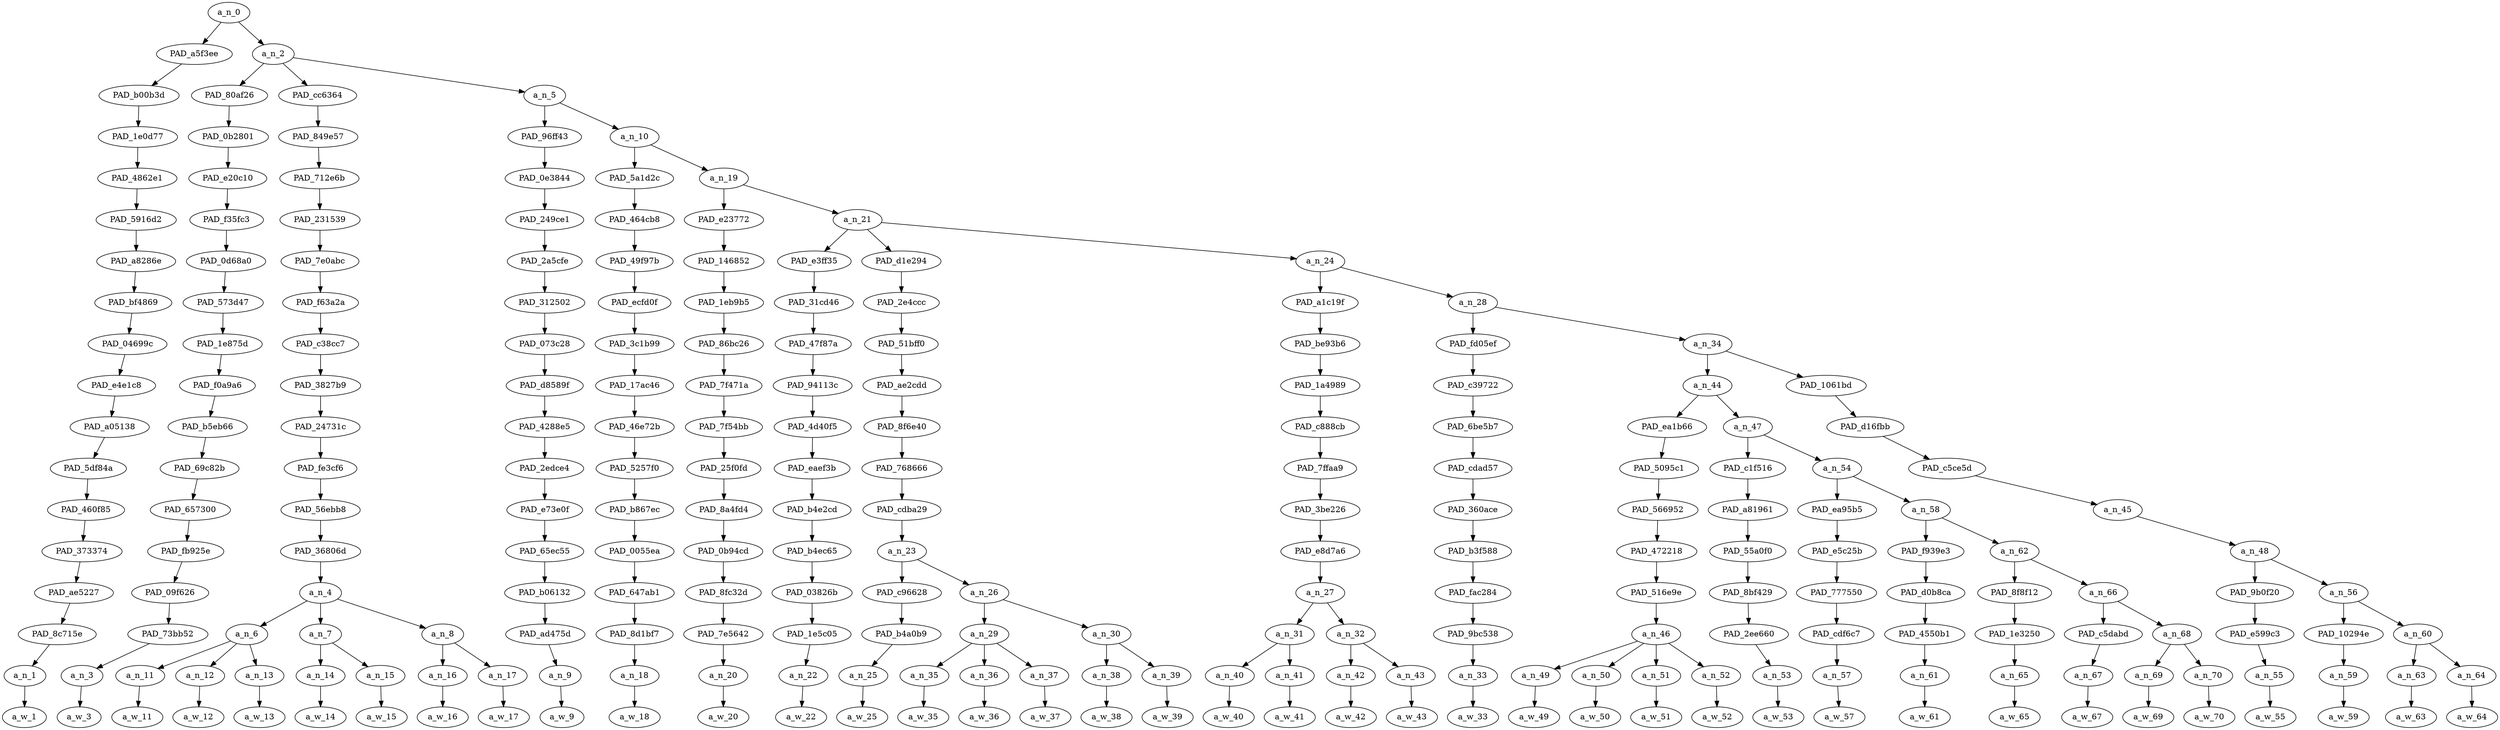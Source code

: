 strict digraph "" {
	a_n_0	[div_dir=1,
		index=0,
		level=17,
		pos="2.80218505859375,17!",
		text_span="[0, 1, 2, 3, 4, 5, 6, 7, 8, 9, 10, 11, 12, 13, 14, 15, 16, 17, 18, 19, 20, 21, 22, 23, 24, 25, 26, 27, 28, 29, 30, 31, 32, 33, 34, \
35, 36, 37, 38]",
		value=1.00000001];
	PAD_a5f3ee	[div_dir=1,
		index=0,
		level=16,
		pos="0.0,16!",
		text_span="[0]",
		value=0.03112368];
	a_n_0 -> PAD_a5f3ee;
	a_n_2	[div_dir=1,
		index=1,
		level=16,
		pos="5.6043701171875,16!",
		text_span="[1, 2, 3, 4, 5, 6, 7, 8, 9, 10, 11, 12, 13, 14, 15, 16, 17, 18, 19, 20, 21, 22, 23, 24, 25, 26, 27, 28, 29, 30, 31, 32, 33, 34, \
35, 36, 37, 38]",
		value=0.96830072];
	a_n_0 -> a_n_2;
	PAD_b00b3d	[div_dir=1,
		index=0,
		level=15,
		pos="0.0,15!",
		text_span="[0]",
		value=0.03112368];
	PAD_a5f3ee -> PAD_b00b3d;
	PAD_1e0d77	[div_dir=1,
		index=0,
		level=14,
		pos="0.0,14!",
		text_span="[0]",
		value=0.03112368];
	PAD_b00b3d -> PAD_1e0d77;
	PAD_4862e1	[div_dir=1,
		index=0,
		level=13,
		pos="0.0,13!",
		text_span="[0]",
		value=0.03112368];
	PAD_1e0d77 -> PAD_4862e1;
	PAD_5916d2	[div_dir=1,
		index=0,
		level=12,
		pos="0.0,12!",
		text_span="[0]",
		value=0.03112368];
	PAD_4862e1 -> PAD_5916d2;
	PAD_a8286e	[div_dir=1,
		index=0,
		level=11,
		pos="0.0,11!",
		text_span="[0]",
		value=0.03112368];
	PAD_5916d2 -> PAD_a8286e;
	PAD_bf4869	[div_dir=1,
		index=0,
		level=10,
		pos="0.0,10!",
		text_span="[0]",
		value=0.03112368];
	PAD_a8286e -> PAD_bf4869;
	PAD_04699c	[div_dir=1,
		index=0,
		level=9,
		pos="0.0,9!",
		text_span="[0]",
		value=0.03112368];
	PAD_bf4869 -> PAD_04699c;
	PAD_e4e1c8	[div_dir=1,
		index=0,
		level=8,
		pos="0.0,8!",
		text_span="[0]",
		value=0.03112368];
	PAD_04699c -> PAD_e4e1c8;
	PAD_a05138	[div_dir=1,
		index=0,
		level=7,
		pos="0.0,7!",
		text_span="[0]",
		value=0.03112368];
	PAD_e4e1c8 -> PAD_a05138;
	PAD_5df84a	[div_dir=1,
		index=0,
		level=6,
		pos="0.0,6!",
		text_span="[0]",
		value=0.03112368];
	PAD_a05138 -> PAD_5df84a;
	PAD_460f85	[div_dir=1,
		index=0,
		level=5,
		pos="0.0,5!",
		text_span="[0]",
		value=0.03112368];
	PAD_5df84a -> PAD_460f85;
	PAD_373374	[div_dir=1,
		index=0,
		level=4,
		pos="0.0,4!",
		text_span="[0]",
		value=0.03112368];
	PAD_460f85 -> PAD_373374;
	PAD_ae5227	[div_dir=1,
		index=0,
		level=3,
		pos="0.0,3!",
		text_span="[0]",
		value=0.03112368];
	PAD_373374 -> PAD_ae5227;
	PAD_8c715e	[div_dir=1,
		index=0,
		level=2,
		pos="0.0,2!",
		text_span="[0]",
		value=0.03112368];
	PAD_ae5227 -> PAD_8c715e;
	a_n_1	[div_dir=1,
		index=0,
		level=1,
		pos="0.0,1!",
		text_span="[0]",
		value=0.03112368];
	PAD_8c715e -> a_n_1;
	a_w_1	[div_dir=0,
		index=0,
		level=0,
		pos="0,0!",
		text_span="[0]",
		value=labour];
	a_n_1 -> a_w_1;
	PAD_80af26	[div_dir=1,
		index=1,
		level=15,
		pos="1.0,15!",
		text_span="[1]",
		value=0.04054852];
	a_n_2 -> PAD_80af26;
	PAD_cc6364	[div_dir=1,
		index=2,
		level=15,
		pos="5.333333333333333,15!",
		text_span="[2, 3, 4, 5, 6, 7, 8]",
		value=0.14086232];
	a_n_2 -> PAD_cc6364;
	a_n_5	[div_dir=1,
		index=3,
		level=15,
		pos="10.479777018229166,15!",
		text_span="[9, 10, 11, 12, 13, 14, 15, 16, 17, 18, 19, 20, 21, 22, 23, 24, 25, 26, 27, 28, 29, 30, 31, 32, 33, 34, 35, 36, 37, 38]",
		value=0.78632950];
	a_n_2 -> a_n_5;
	PAD_0b2801	[div_dir=1,
		index=1,
		level=14,
		pos="1.0,14!",
		text_span="[1]",
		value=0.04054852];
	PAD_80af26 -> PAD_0b2801;
	PAD_e20c10	[div_dir=1,
		index=1,
		level=13,
		pos="1.0,13!",
		text_span="[1]",
		value=0.04054852];
	PAD_0b2801 -> PAD_e20c10;
	PAD_f35fc3	[div_dir=1,
		index=1,
		level=12,
		pos="1.0,12!",
		text_span="[1]",
		value=0.04054852];
	PAD_e20c10 -> PAD_f35fc3;
	PAD_0d68a0	[div_dir=1,
		index=1,
		level=11,
		pos="1.0,11!",
		text_span="[1]",
		value=0.04054852];
	PAD_f35fc3 -> PAD_0d68a0;
	PAD_573d47	[div_dir=1,
		index=1,
		level=10,
		pos="1.0,10!",
		text_span="[1]",
		value=0.04054852];
	PAD_0d68a0 -> PAD_573d47;
	PAD_1e875d	[div_dir=1,
		index=1,
		level=9,
		pos="1.0,9!",
		text_span="[1]",
		value=0.04054852];
	PAD_573d47 -> PAD_1e875d;
	PAD_f0a9a6	[div_dir=1,
		index=1,
		level=8,
		pos="1.0,8!",
		text_span="[1]",
		value=0.04054852];
	PAD_1e875d -> PAD_f0a9a6;
	PAD_b5eb66	[div_dir=1,
		index=1,
		level=7,
		pos="1.0,7!",
		text_span="[1]",
		value=0.04054852];
	PAD_f0a9a6 -> PAD_b5eb66;
	PAD_69c82b	[div_dir=1,
		index=1,
		level=6,
		pos="1.0,6!",
		text_span="[1]",
		value=0.04054852];
	PAD_b5eb66 -> PAD_69c82b;
	PAD_657300	[div_dir=1,
		index=1,
		level=5,
		pos="1.0,5!",
		text_span="[1]",
		value=0.04054852];
	PAD_69c82b -> PAD_657300;
	PAD_fb925e	[div_dir=1,
		index=1,
		level=4,
		pos="1.0,4!",
		text_span="[1]",
		value=0.04054852];
	PAD_657300 -> PAD_fb925e;
	PAD_09f626	[div_dir=1,
		index=1,
		level=3,
		pos="1.0,3!",
		text_span="[1]",
		value=0.04054852];
	PAD_fb925e -> PAD_09f626;
	PAD_73bb52	[div_dir=1,
		index=1,
		level=2,
		pos="1.0,2!",
		text_span="[1]",
		value=0.04054852];
	PAD_09f626 -> PAD_73bb52;
	a_n_3	[div_dir=1,
		index=1,
		level=1,
		pos="1.0,1!",
		text_span="[1]",
		value=0.04054852];
	PAD_73bb52 -> a_n_3;
	a_w_3	[div_dir=0,
		index=1,
		level=0,
		pos="1,0!",
		text_span="[1]",
		value=loves];
	a_n_3 -> a_w_3;
	PAD_849e57	[div_dir=1,
		index=2,
		level=14,
		pos="5.333333333333333,14!",
		text_span="[2, 3, 4, 5, 6, 7, 8]",
		value=0.14086232];
	PAD_cc6364 -> PAD_849e57;
	PAD_712e6b	[div_dir=1,
		index=2,
		level=13,
		pos="5.333333333333333,13!",
		text_span="[2, 3, 4, 5, 6, 7, 8]",
		value=0.14086232];
	PAD_849e57 -> PAD_712e6b;
	PAD_231539	[div_dir=1,
		index=2,
		level=12,
		pos="5.333333333333333,12!",
		text_span="[2, 3, 4, 5, 6, 7, 8]",
		value=0.14086232];
	PAD_712e6b -> PAD_231539;
	PAD_7e0abc	[div_dir=1,
		index=2,
		level=11,
		pos="5.333333333333333,11!",
		text_span="[2, 3, 4, 5, 6, 7, 8]",
		value=0.14086232];
	PAD_231539 -> PAD_7e0abc;
	PAD_f63a2a	[div_dir=1,
		index=2,
		level=10,
		pos="5.333333333333333,10!",
		text_span="[2, 3, 4, 5, 6, 7, 8]",
		value=0.14086232];
	PAD_7e0abc -> PAD_f63a2a;
	PAD_c38cc7	[div_dir=1,
		index=2,
		level=9,
		pos="5.333333333333333,9!",
		text_span="[2, 3, 4, 5, 6, 7, 8]",
		value=0.14086232];
	PAD_f63a2a -> PAD_c38cc7;
	PAD_3827b9	[div_dir=1,
		index=2,
		level=8,
		pos="5.333333333333333,8!",
		text_span="[2, 3, 4, 5, 6, 7, 8]",
		value=0.14086232];
	PAD_c38cc7 -> PAD_3827b9;
	PAD_24731c	[div_dir=1,
		index=2,
		level=7,
		pos="5.333333333333333,7!",
		text_span="[2, 3, 4, 5, 6, 7, 8]",
		value=0.14086232];
	PAD_3827b9 -> PAD_24731c;
	PAD_fe3cf6	[div_dir=1,
		index=2,
		level=6,
		pos="5.333333333333333,6!",
		text_span="[2, 3, 4, 5, 6, 7, 8]",
		value=0.14086232];
	PAD_24731c -> PAD_fe3cf6;
	PAD_56ebb8	[div_dir=1,
		index=2,
		level=5,
		pos="5.333333333333333,5!",
		text_span="[2, 3, 4, 5, 6, 7, 8]",
		value=0.14086232];
	PAD_fe3cf6 -> PAD_56ebb8;
	PAD_36806d	[div_dir=1,
		index=2,
		level=4,
		pos="5.333333333333333,4!",
		text_span="[2, 3, 4, 5, 6, 7, 8]",
		value=0.14086232];
	PAD_56ebb8 -> PAD_36806d;
	a_n_4	[div_dir=1,
		index=2,
		level=3,
		pos="5.333333333333333,3!",
		text_span="[2, 3, 4, 5, 6, 7, 8]",
		value=0.14086232];
	PAD_36806d -> a_n_4;
	a_n_6	[div_dir=1,
		index=2,
		level=2,
		pos="3.0,2!",
		text_span="[2, 3, 4]",
		value=0.06068660];
	a_n_4 -> a_n_6;
	a_n_7	[div_dir=1,
		index=3,
		level=2,
		pos="5.5,2!",
		text_span="[5, 6]",
		value=0.04490075];
	a_n_4 -> a_n_7;
	a_n_8	[div_dir=1,
		index=4,
		level=2,
		pos="7.5,2!",
		text_span="[7, 8]",
		value=0.03514920];
	a_n_4 -> a_n_8;
	a_n_11	[div_dir=1,
		index=2,
		level=1,
		pos="2.0,1!",
		text_span="[2]",
		value=0.01948022];
	a_n_6 -> a_n_11;
	a_n_12	[div_dir=1,
		index=3,
		level=1,
		pos="3.0,1!",
		text_span="[3]",
		value=0.02001505];
	a_n_6 -> a_n_12;
	a_n_13	[div_dir=-1,
		index=4,
		level=1,
		pos="4.0,1!",
		text_span="[4]",
		value=0.02117455];
	a_n_6 -> a_n_13;
	a_w_11	[div_dir=0,
		index=2,
		level=0,
		pos="2,0!",
		text_span="[2]",
		value=the];
	a_n_11 -> a_w_11;
	a_w_12	[div_dir=0,
		index=3,
		level=0,
		pos="3,0!",
		text_span="[3]",
		value=free];
	a_n_12 -> a_w_12;
	a_w_13	[div_dir=0,
		index=4,
		level=0,
		pos="4,0!",
		text_span="[4]",
		value=movement];
	a_n_13 -> a_w_13;
	a_n_14	[div_dir=1,
		index=5,
		level=1,
		pos="5.0,1!",
		text_span="[5]",
		value=0.01577149];
	a_n_7 -> a_n_14;
	a_n_15	[div_dir=1,
		index=6,
		level=1,
		pos="6.0,1!",
		text_span="[6]",
		value=0.02901212];
	a_n_7 -> a_n_15;
	a_w_14	[div_dir=0,
		index=5,
		level=0,
		pos="5,0!",
		text_span="[5]",
		value=of];
	a_n_14 -> a_w_14;
	a_w_15	[div_dir=0,
		index=6,
		level=0,
		pos="6,0!",
		text_span="[6]",
		value=peoples];
	a_n_15 -> a_w_15;
	a_n_16	[div_dir=1,
		index=7,
		level=1,
		pos="7.0,1!",
		text_span="[7]",
		value=0.01469884];
	a_n_8 -> a_n_16;
	a_n_17	[div_dir=1,
		index=8,
		level=1,
		pos="8.0,1!",
		text_span="[8]",
		value=0.02034861];
	a_n_8 -> a_n_17;
	a_w_16	[div_dir=0,
		index=7,
		level=0,
		pos="7,0!",
		text_span="[7]",
		value=in];
	a_n_16 -> a_w_16;
	a_w_17	[div_dir=0,
		index=8,
		level=0,
		pos="8,0!",
		text_span="[8]",
		value=europe];
	a_n_17 -> a_w_17;
	PAD_96ff43	[div_dir=1,
		index=3,
		level=14,
		pos="9.0,14!",
		text_span="[9]",
		value=0.01652224];
	a_n_5 -> PAD_96ff43;
	a_n_10	[div_dir=1,
		index=4,
		level=14,
		pos="11.959554036458332,14!",
		text_span="[10, 11, 12, 13, 14, 15, 16, 17, 18, 19, 20, 21, 22, 23, 24, 25, 26, 27, 28, 29, 30, 31, 32, 33, 34, 35, 36, 37, 38]",
		value=0.76930097];
	a_n_5 -> a_n_10;
	PAD_0e3844	[div_dir=1,
		index=3,
		level=13,
		pos="9.0,13!",
		text_span="[9]",
		value=0.01652224];
	PAD_96ff43 -> PAD_0e3844;
	PAD_249ce1	[div_dir=1,
		index=3,
		level=12,
		pos="9.0,12!",
		text_span="[9]",
		value=0.01652224];
	PAD_0e3844 -> PAD_249ce1;
	PAD_2a5cfe	[div_dir=1,
		index=3,
		level=11,
		pos="9.0,11!",
		text_span="[9]",
		value=0.01652224];
	PAD_249ce1 -> PAD_2a5cfe;
	PAD_312502	[div_dir=1,
		index=3,
		level=10,
		pos="9.0,10!",
		text_span="[9]",
		value=0.01652224];
	PAD_2a5cfe -> PAD_312502;
	PAD_073c28	[div_dir=1,
		index=3,
		level=9,
		pos="9.0,9!",
		text_span="[9]",
		value=0.01652224];
	PAD_312502 -> PAD_073c28;
	PAD_d8589f	[div_dir=1,
		index=3,
		level=8,
		pos="9.0,8!",
		text_span="[9]",
		value=0.01652224];
	PAD_073c28 -> PAD_d8589f;
	PAD_4288e5	[div_dir=1,
		index=3,
		level=7,
		pos="9.0,7!",
		text_span="[9]",
		value=0.01652224];
	PAD_d8589f -> PAD_4288e5;
	PAD_2edce4	[div_dir=1,
		index=3,
		level=6,
		pos="9.0,6!",
		text_span="[9]",
		value=0.01652224];
	PAD_4288e5 -> PAD_2edce4;
	PAD_e73e0f	[div_dir=1,
		index=3,
		level=5,
		pos="9.0,5!",
		text_span="[9]",
		value=0.01652224];
	PAD_2edce4 -> PAD_e73e0f;
	PAD_65ec55	[div_dir=1,
		index=3,
		level=4,
		pos="9.0,4!",
		text_span="[9]",
		value=0.01652224];
	PAD_e73e0f -> PAD_65ec55;
	PAD_b06132	[div_dir=1,
		index=3,
		level=3,
		pos="9.0,3!",
		text_span="[9]",
		value=0.01652224];
	PAD_65ec55 -> PAD_b06132;
	PAD_ad475d	[div_dir=1,
		index=5,
		level=2,
		pos="9.0,2!",
		text_span="[9]",
		value=0.01652224];
	PAD_b06132 -> PAD_ad475d;
	a_n_9	[div_dir=1,
		index=9,
		level=1,
		pos="9.0,1!",
		text_span="[9]",
		value=0.01652224];
	PAD_ad475d -> a_n_9;
	a_w_9	[div_dir=0,
		index=9,
		level=0,
		pos="9,0!",
		text_span="[9]",
		value=except];
	a_n_9 -> a_w_9;
	PAD_5a1d2c	[div_dir=1,
		index=4,
		level=13,
		pos="10.0,13!",
		text_span="[10]",
		value=0.01247542];
	a_n_10 -> PAD_5a1d2c;
	a_n_19	[div_dir=1,
		index=5,
		level=13,
		pos="13.919108072916666,13!",
		text_span="[11, 12, 13, 14, 15, 16, 17, 18, 19, 20, 21, 22, 23, 24, 25, 26, 27, 28, 29, 30, 31, 32, 33, 34, 35, 36, 37, 38]",
		value=0.75631569];
	a_n_10 -> a_n_19;
	PAD_464cb8	[div_dir=1,
		index=4,
		level=12,
		pos="10.0,12!",
		text_span="[10]",
		value=0.01247542];
	PAD_5a1d2c -> PAD_464cb8;
	PAD_49f97b	[div_dir=1,
		index=4,
		level=11,
		pos="10.0,11!",
		text_span="[10]",
		value=0.01247542];
	PAD_464cb8 -> PAD_49f97b;
	PAD_ecfd0f	[div_dir=1,
		index=4,
		level=10,
		pos="10.0,10!",
		text_span="[10]",
		value=0.01247542];
	PAD_49f97b -> PAD_ecfd0f;
	PAD_3c1b99	[div_dir=1,
		index=4,
		level=9,
		pos="10.0,9!",
		text_span="[10]",
		value=0.01247542];
	PAD_ecfd0f -> PAD_3c1b99;
	PAD_17ac46	[div_dir=1,
		index=4,
		level=8,
		pos="10.0,8!",
		text_span="[10]",
		value=0.01247542];
	PAD_3c1b99 -> PAD_17ac46;
	PAD_46e72b	[div_dir=1,
		index=4,
		level=7,
		pos="10.0,7!",
		text_span="[10]",
		value=0.01247542];
	PAD_17ac46 -> PAD_46e72b;
	PAD_5257f0	[div_dir=1,
		index=4,
		level=6,
		pos="10.0,6!",
		text_span="[10]",
		value=0.01247542];
	PAD_46e72b -> PAD_5257f0;
	PAD_b867ec	[div_dir=1,
		index=4,
		level=5,
		pos="10.0,5!",
		text_span="[10]",
		value=0.01247542];
	PAD_5257f0 -> PAD_b867ec;
	PAD_0055ea	[div_dir=1,
		index=4,
		level=4,
		pos="10.0,4!",
		text_span="[10]",
		value=0.01247542];
	PAD_b867ec -> PAD_0055ea;
	PAD_647ab1	[div_dir=1,
		index=4,
		level=3,
		pos="10.0,3!",
		text_span="[10]",
		value=0.01247542];
	PAD_0055ea -> PAD_647ab1;
	PAD_8d1bf7	[div_dir=1,
		index=6,
		level=2,
		pos="10.0,2!",
		text_span="[10]",
		value=0.01247542];
	PAD_647ab1 -> PAD_8d1bf7;
	a_n_18	[div_dir=1,
		index=10,
		level=1,
		pos="10.0,1!",
		text_span="[10]",
		value=0.01247542];
	PAD_8d1bf7 -> a_n_18;
	a_w_18	[div_dir=0,
		index=10,
		level=0,
		pos="10,0!",
		text_span="[10]",
		value=when];
	a_n_18 -> a_w_18;
	PAD_e23772	[div_dir=1,
		index=5,
		level=12,
		pos="11.0,12!",
		text_span="[11]",
		value=0.01271612];
	a_n_19 -> PAD_e23772;
	a_n_21	[div_dir=1,
		index=6,
		level=12,
		pos="16.838216145833332,12!",
		text_span="[12, 13, 14, 15, 16, 17, 18, 19, 20, 21, 22, 23, 24, 25, 26, 27, 28, 29, 30, 31, 32, 33, 34, 35, 36, 37, 38]",
		value=0.74308476];
	a_n_19 -> a_n_21;
	PAD_146852	[div_dir=1,
		index=5,
		level=11,
		pos="11.0,11!",
		text_span="[11]",
		value=0.01271612];
	PAD_e23772 -> PAD_146852;
	PAD_1eb9b5	[div_dir=1,
		index=5,
		level=10,
		pos="11.0,10!",
		text_span="[11]",
		value=0.01271612];
	PAD_146852 -> PAD_1eb9b5;
	PAD_86bc26	[div_dir=1,
		index=5,
		level=9,
		pos="11.0,9!",
		text_span="[11]",
		value=0.01271612];
	PAD_1eb9b5 -> PAD_86bc26;
	PAD_7f471a	[div_dir=1,
		index=5,
		level=8,
		pos="11.0,8!",
		text_span="[11]",
		value=0.01271612];
	PAD_86bc26 -> PAD_7f471a;
	PAD_7f54bb	[div_dir=1,
		index=5,
		level=7,
		pos="11.0,7!",
		text_span="[11]",
		value=0.01271612];
	PAD_7f471a -> PAD_7f54bb;
	PAD_25f0fd	[div_dir=1,
		index=5,
		level=6,
		pos="11.0,6!",
		text_span="[11]",
		value=0.01271612];
	PAD_7f54bb -> PAD_25f0fd;
	PAD_8a4fd4	[div_dir=1,
		index=5,
		level=5,
		pos="11.0,5!",
		text_span="[11]",
		value=0.01271612];
	PAD_25f0fd -> PAD_8a4fd4;
	PAD_0b94cd	[div_dir=1,
		index=5,
		level=4,
		pos="11.0,4!",
		text_span="[11]",
		value=0.01271612];
	PAD_8a4fd4 -> PAD_0b94cd;
	PAD_8fc32d	[div_dir=1,
		index=5,
		level=3,
		pos="11.0,3!",
		text_span="[11]",
		value=0.01271612];
	PAD_0b94cd -> PAD_8fc32d;
	PAD_7e5642	[div_dir=1,
		index=7,
		level=2,
		pos="11.0,2!",
		text_span="[11]",
		value=0.01271612];
	PAD_8fc32d -> PAD_7e5642;
	a_n_20	[div_dir=1,
		index=11,
		level=1,
		pos="11.0,1!",
		text_span="[11]",
		value=0.01271612];
	PAD_7e5642 -> a_n_20;
	a_w_20	[div_dir=0,
		index=11,
		level=0,
		pos="11,0!",
		text_span="[11]",
		value=it];
	a_n_20 -> a_w_20;
	PAD_e3ff35	[div_dir=-1,
		index=6,
		level=11,
		pos="12.0,11!",
		text_span="[12]",
		value=0.01691074];
	a_n_21 -> PAD_e3ff35;
	PAD_d1e294	[div_dir=1,
		index=7,
		level=11,
		pos="14.625,11!",
		text_span="[13, 14, 15, 16, 17, 18]",
		value=0.15864457];
	a_n_21 -> PAD_d1e294;
	a_n_24	[div_dir=1,
		index=8,
		level=11,
		pos="23.8896484375,11!",
		text_span="[19, 20, 21, 22, 23, 24, 25, 26, 27, 28, 29, 30, 31, 32, 33, 34, 35, 36, 37, 38]",
		value=0.56700949];
	a_n_21 -> a_n_24;
	PAD_31cd46	[div_dir=-1,
		index=6,
		level=10,
		pos="12.0,10!",
		text_span="[12]",
		value=0.01691074];
	PAD_e3ff35 -> PAD_31cd46;
	PAD_47f87a	[div_dir=-1,
		index=6,
		level=9,
		pos="12.0,9!",
		text_span="[12]",
		value=0.01691074];
	PAD_31cd46 -> PAD_47f87a;
	PAD_94113c	[div_dir=-1,
		index=6,
		level=8,
		pos="12.0,8!",
		text_span="[12]",
		value=0.01691074];
	PAD_47f87a -> PAD_94113c;
	PAD_4d40f5	[div_dir=-1,
		index=6,
		level=7,
		pos="12.0,7!",
		text_span="[12]",
		value=0.01691074];
	PAD_94113c -> PAD_4d40f5;
	PAD_eaef3b	[div_dir=-1,
		index=6,
		level=6,
		pos="12.0,6!",
		text_span="[12]",
		value=0.01691074];
	PAD_4d40f5 -> PAD_eaef3b;
	PAD_b4e2cd	[div_dir=-1,
		index=6,
		level=5,
		pos="12.0,5!",
		text_span="[12]",
		value=0.01691074];
	PAD_eaef3b -> PAD_b4e2cd;
	PAD_b4ec65	[div_dir=-1,
		index=6,
		level=4,
		pos="12.0,4!",
		text_span="[12]",
		value=0.01691074];
	PAD_b4e2cd -> PAD_b4ec65;
	PAD_03826b	[div_dir=-1,
		index=6,
		level=3,
		pos="12.0,3!",
		text_span="[12]",
		value=0.01691074];
	PAD_b4ec65 -> PAD_03826b;
	PAD_1e5c05	[div_dir=-1,
		index=8,
		level=2,
		pos="12.0,2!",
		text_span="[12]",
		value=0.01691074];
	PAD_03826b -> PAD_1e5c05;
	a_n_22	[div_dir=-1,
		index=12,
		level=1,
		pos="12.0,1!",
		text_span="[12]",
		value=0.01691074];
	PAD_1e5c05 -> a_n_22;
	a_w_22	[div_dir=0,
		index=12,
		level=0,
		pos="12,0!",
		text_span="[12]",
		value=leads];
	a_n_22 -> a_w_22;
	PAD_2e4ccc	[div_dir=1,
		index=7,
		level=10,
		pos="14.625,10!",
		text_span="[13, 14, 15, 16, 17, 18]",
		value=0.15864457];
	PAD_d1e294 -> PAD_2e4ccc;
	PAD_51bff0	[div_dir=1,
		index=7,
		level=9,
		pos="14.625,9!",
		text_span="[13, 14, 15, 16, 17, 18]",
		value=0.15864457];
	PAD_2e4ccc -> PAD_51bff0;
	PAD_ae2cdd	[div_dir=1,
		index=7,
		level=8,
		pos="14.625,8!",
		text_span="[13, 14, 15, 16, 17, 18]",
		value=0.15864457];
	PAD_51bff0 -> PAD_ae2cdd;
	PAD_8f6e40	[div_dir=1,
		index=7,
		level=7,
		pos="14.625,7!",
		text_span="[13, 14, 15, 16, 17, 18]",
		value=0.15864457];
	PAD_ae2cdd -> PAD_8f6e40;
	PAD_768666	[div_dir=1,
		index=7,
		level=6,
		pos="14.625,6!",
		text_span="[13, 14, 15, 16, 17, 18]",
		value=0.15864457];
	PAD_8f6e40 -> PAD_768666;
	PAD_cdba29	[div_dir=1,
		index=7,
		level=5,
		pos="14.625,5!",
		text_span="[13, 14, 15, 16, 17, 18]",
		value=0.15864457];
	PAD_768666 -> PAD_cdba29;
	a_n_23	[div_dir=1,
		index=7,
		level=4,
		pos="14.625,4!",
		text_span="[13, 14, 15, 16, 17, 18]",
		value=0.15864457];
	PAD_cdba29 -> a_n_23;
	PAD_c96628	[div_dir=-1,
		index=7,
		level=3,
		pos="13.0,3!",
		text_span="[13]",
		value=0.01774392];
	a_n_23 -> PAD_c96628;
	a_n_26	[div_dir=1,
		index=8,
		level=3,
		pos="16.25,3!",
		text_span="[14, 15, 16, 17, 18]",
		value=0.14080220];
	a_n_23 -> a_n_26;
	PAD_b4a0b9	[div_dir=-1,
		index=9,
		level=2,
		pos="13.0,2!",
		text_span="[13]",
		value=0.01774392];
	PAD_c96628 -> PAD_b4a0b9;
	a_n_25	[div_dir=-1,
		index=13,
		level=1,
		pos="13.0,1!",
		text_span="[13]",
		value=0.01774392];
	PAD_b4a0b9 -> a_n_25;
	a_w_25	[div_dir=0,
		index=13,
		level=0,
		pos="13,0!",
		text_span="[13]",
		value=to];
	a_n_25 -> a_w_25;
	a_n_29	[div_dir=1,
		index=10,
		level=2,
		pos="15.0,2!",
		text_span="[14, 15, 16]",
		value=0.10492556];
	a_n_26 -> a_n_29;
	a_n_30	[div_dir=-1,
		index=11,
		level=2,
		pos="17.5,2!",
		text_span="[17, 18]",
		value=0.03575923];
	a_n_26 -> a_n_30;
	a_n_35	[div_dir=1,
		index=14,
		level=1,
		pos="14.0,1!",
		text_span="[14]",
		value=0.05365782];
	a_n_29 -> a_n_35;
	a_n_36	[div_dir=-1,
		index=15,
		level=1,
		pos="15.0,1!",
		text_span="[15]",
		value=0.02919431];
	a_n_29 -> a_n_36;
	a_n_37	[div_dir=-1,
		index=16,
		level=1,
		pos="16.0,1!",
		text_span="[16]",
		value=0.02190211];
	a_n_29 -> a_n_37;
	a_w_35	[div_dir=0,
		index=14,
		level=0,
		pos="14,0!",
		text_span="[14]",
		value=brown];
	a_n_35 -> a_w_35;
	a_w_36	[div_dir=0,
		index=15,
		level=0,
		pos="15,0!",
		text_span="[15]",
		value=people];
	a_n_36 -> a_w_36;
	a_w_37	[div_dir=0,
		index=16,
		level=0,
		pos="16,0!",
		text_span="[16]",
		value=feelings];
	a_n_37 -> a_w_37;
	a_n_38	[div_dir=-1,
		index=17,
		level=1,
		pos="17.0,1!",
		text_span="[17]",
		value=0.01856922];
	a_n_30 -> a_n_38;
	a_n_39	[div_dir=1,
		index=18,
		level=1,
		pos="18.0,1!",
		text_span="[18]",
		value=0.01716965];
	a_n_30 -> a_n_39;
	a_w_38	[div_dir=0,
		index=17,
		level=0,
		pos="17,0!",
		text_span="[17]",
		value=getting];
	a_n_38 -> a_w_38;
	a_w_39	[div_dir=0,
		index=18,
		level=0,
		pos="18,0!",
		text_span="[18]",
		value=hurt];
	a_n_39 -> a_w_39;
	PAD_a1c19f	[div_dir=1,
		index=8,
		level=10,
		pos="20.5,10!",
		text_span="[19, 20, 21, 22]",
		value=0.23341064];
	a_n_24 -> PAD_a1c19f;
	a_n_28	[div_dir=1,
		index=9,
		level=10,
		pos="27.279296875,10!",
		text_span="[23, 24, 25, 26, 27, 28, 29, 30, 31, 32, 33, 34, 35, 36, 37, 38]",
		value=0.33304303];
	a_n_24 -> a_n_28;
	PAD_be93b6	[div_dir=1,
		index=8,
		level=9,
		pos="20.5,9!",
		text_span="[19, 20, 21, 22]",
		value=0.23341064];
	PAD_a1c19f -> PAD_be93b6;
	PAD_1a4989	[div_dir=1,
		index=8,
		level=8,
		pos="20.5,8!",
		text_span="[19, 20, 21, 22]",
		value=0.23341064];
	PAD_be93b6 -> PAD_1a4989;
	PAD_c888cb	[div_dir=1,
		index=8,
		level=7,
		pos="20.5,7!",
		text_span="[19, 20, 21, 22]",
		value=0.23341064];
	PAD_1a4989 -> PAD_c888cb;
	PAD_7ffaa9	[div_dir=1,
		index=8,
		level=6,
		pos="20.5,6!",
		text_span="[19, 20, 21, 22]",
		value=0.23341064];
	PAD_c888cb -> PAD_7ffaa9;
	PAD_3be226	[div_dir=1,
		index=8,
		level=5,
		pos="20.5,5!",
		text_span="[19, 20, 21, 22]",
		value=0.23341064];
	PAD_7ffaa9 -> PAD_3be226;
	PAD_e8d7a6	[div_dir=1,
		index=8,
		level=4,
		pos="20.5,4!",
		text_span="[19, 20, 21, 22]",
		value=0.23341064];
	PAD_3be226 -> PAD_e8d7a6;
	a_n_27	[div_dir=1,
		index=9,
		level=3,
		pos="20.5,3!",
		text_span="[19, 20, 21, 22]",
		value=0.23341064];
	PAD_e8d7a6 -> a_n_27;
	a_n_31	[div_dir=1,
		index=12,
		level=2,
		pos="19.5,2!",
		text_span="[19, 20]",
		value=0.05071579];
	a_n_27 -> a_n_31;
	a_n_32	[div_dir=1,
		index=13,
		level=2,
		pos="21.5,2!",
		text_span="[21, 22]",
		value=0.18212235];
	a_n_27 -> a_n_32;
	a_n_40	[div_dir=1,
		index=19,
		level=1,
		pos="19.0,1!",
		text_span="[19]",
		value=0.01959655];
	a_n_31 -> a_n_40;
	a_n_41	[div_dir=1,
		index=20,
		level=1,
		pos="20.0,1!",
		text_span="[20]",
		value=0.03096148];
	a_n_31 -> a_n_41;
	a_w_40	[div_dir=0,
		index=19,
		level=0,
		pos="19,0!",
		text_span="[19]",
		value=this];
	a_n_40 -> a_w_40;
	a_w_41	[div_dir=0,
		index=20,
		level=0,
		pos="20,0!",
		text_span="[20]",
		value=street];
	a_n_41 -> a_w_41;
	a_n_42	[div_dir=1,
		index=21,
		level=1,
		pos="21.0,1!",
		text_span="[21]",
		value=0.05075004];
	a_n_32 -> a_n_42;
	a_n_43	[div_dir=1,
		index=22,
		level=1,
		pos="22.0,1!",
		text_span="[22]",
		value=0.13078515];
	a_n_32 -> a_n_43;
	a_w_42	[div_dir=0,
		index=21,
		level=0,
		pos="21,0!",
		text_span="[21]",
		value=shitting];
	a_n_42 -> a_w_42;
	a_w_43	[div_dir=0,
		index=22,
		level=0,
		pos="22,0!",
		text_span="[22]",
		value=raghead];
	a_n_43 -> a_w_43;
	PAD_fd05ef	[div_dir=1,
		index=9,
		level=9,
		pos="23.0,9!",
		text_span="[23]",
		value=0.02578876];
	a_n_28 -> PAD_fd05ef;
	a_n_34	[div_dir=1,
		index=10,
		level=9,
		pos="31.55859375,9!",
		text_span="[24, 25, 26, 27, 28, 29, 30, 31, 32, 33, 34, 35, 36, 37, 38]",
		value=0.30695527];
	a_n_28 -> a_n_34;
	PAD_c39722	[div_dir=1,
		index=9,
		level=8,
		pos="23.0,8!",
		text_span="[23]",
		value=0.02578876];
	PAD_fd05ef -> PAD_c39722;
	PAD_6be5b7	[div_dir=1,
		index=9,
		level=7,
		pos="23.0,7!",
		text_span="[23]",
		value=0.02578876];
	PAD_c39722 -> PAD_6be5b7;
	PAD_cdad57	[div_dir=1,
		index=9,
		level=6,
		pos="23.0,6!",
		text_span="[23]",
		value=0.02578876];
	PAD_6be5b7 -> PAD_cdad57;
	PAD_360ace	[div_dir=1,
		index=9,
		level=5,
		pos="23.0,5!",
		text_span="[23]",
		value=0.02578876];
	PAD_cdad57 -> PAD_360ace;
	PAD_b3f588	[div_dir=1,
		index=9,
		level=4,
		pos="23.0,4!",
		text_span="[23]",
		value=0.02578876];
	PAD_360ace -> PAD_b3f588;
	PAD_fac284	[div_dir=1,
		index=10,
		level=3,
		pos="23.0,3!",
		text_span="[23]",
		value=0.02578876];
	PAD_b3f588 -> PAD_fac284;
	PAD_9bc538	[div_dir=1,
		index=14,
		level=2,
		pos="23.0,2!",
		text_span="[23]",
		value=0.02578876];
	PAD_fac284 -> PAD_9bc538;
	a_n_33	[div_dir=1,
		index=23,
		level=1,
		pos="23.0,1!",
		text_span="[23]",
		value=0.02578876];
	PAD_9bc538 -> a_n_33;
	a_w_33	[div_dir=0,
		index=23,
		level=0,
		pos="23,0!",
		text_span="[23]",
		value=need];
	a_n_33 -> a_w_33;
	a_n_44	[div_dir=1,
		index=10,
		level=8,
		pos="27.2421875,8!",
		text_span="[24, 25, 26, 27, 28, 29, 30, 31, 32, 33, 34]",
		value=0.21039276];
	a_n_34 -> a_n_44;
	PAD_1061bd	[div_dir=1,
		index=11,
		level=8,
		pos="35.875,8!",
		text_span="[35, 36, 37, 38]",
		value=0.09628988];
	a_n_34 -> PAD_1061bd;
	PAD_ea1b66	[div_dir=1,
		index=10,
		level=7,
		pos="25.5,7!",
		text_span="[24, 25, 26, 27]",
		value=0.06231015];
	a_n_44 -> PAD_ea1b66;
	a_n_47	[div_dir=1,
		index=11,
		level=7,
		pos="28.984375,7!",
		text_span="[28, 29, 30, 31, 32, 33, 34]",
		value=0.14788893];
	a_n_44 -> a_n_47;
	PAD_5095c1	[div_dir=1,
		index=10,
		level=6,
		pos="25.5,6!",
		text_span="[24, 25, 26, 27]",
		value=0.06231015];
	PAD_ea1b66 -> PAD_5095c1;
	PAD_566952	[div_dir=1,
		index=10,
		level=5,
		pos="25.5,5!",
		text_span="[24, 25, 26, 27]",
		value=0.06231015];
	PAD_5095c1 -> PAD_566952;
	PAD_472218	[div_dir=1,
		index=10,
		level=4,
		pos="25.5,4!",
		text_span="[24, 25, 26, 27]",
		value=0.06231015];
	PAD_566952 -> PAD_472218;
	PAD_516e9e	[div_dir=1,
		index=11,
		level=3,
		pos="25.5,3!",
		text_span="[24, 25, 26, 27]",
		value=0.06231015];
	PAD_472218 -> PAD_516e9e;
	a_n_46	[div_dir=1,
		index=15,
		level=2,
		pos="25.5,2!",
		text_span="[24, 25, 26, 27]",
		value=0.06231015];
	PAD_516e9e -> a_n_46;
	a_n_49	[div_dir=1,
		index=24,
		level=1,
		pos="24.0,1!",
		text_span="[24]",
		value=0.01467150];
	a_n_46 -> a_n_49;
	a_n_50	[div_dir=1,
		index=25,
		level=1,
		pos="25.0,1!",
		text_span="[25]",
		value=0.01502969];
	a_n_46 -> a_n_50;
	a_n_51	[div_dir=1,
		index=26,
		level=1,
		pos="26.0,1!",
		text_span="[26]",
		value=0.01480606];
	a_n_46 -> a_n_51;
	a_n_52	[div_dir=-1,
		index=27,
		level=1,
		pos="27.0,1!",
		text_span="[27]",
		value=0.01774670];
	a_n_46 -> a_n_52;
	a_w_49	[div_dir=0,
		index=24,
		level=0,
		pos="24,0!",
		text_span="[24]",
		value=a];
	a_n_49 -> a_w_49;
	a_w_50	[div_dir=0,
		index=25,
		level=0,
		pos="25,0!",
		text_span="[25]",
		value=one];
	a_n_50 -> a_w_50;
	a_w_51	[div_dir=0,
		index=26,
		level=0,
		pos="26,0!",
		text_span="[26]",
		value=way];
	a_n_51 -> a_w_51;
	a_w_52	[div_dir=0,
		index=27,
		level=0,
		pos="27,0!",
		text_span="[27]",
		value=ticket];
	a_n_52 -> a_w_52;
	PAD_c1f516	[div_dir=1,
		index=11,
		level=6,
		pos="28.0,6!",
		text_span="[28]",
		value=0.01651973];
	a_n_47 -> PAD_c1f516;
	a_n_54	[div_dir=1,
		index=12,
		level=6,
		pos="29.96875,6!",
		text_span="[29, 30, 31, 32, 33, 34]",
		value=0.13116842];
	a_n_47 -> a_n_54;
	PAD_a81961	[div_dir=1,
		index=11,
		level=5,
		pos="28.0,5!",
		text_span="[28]",
		value=0.01651973];
	PAD_c1f516 -> PAD_a81961;
	PAD_55a0f0	[div_dir=1,
		index=11,
		level=4,
		pos="28.0,4!",
		text_span="[28]",
		value=0.01651973];
	PAD_a81961 -> PAD_55a0f0;
	PAD_8bf429	[div_dir=1,
		index=12,
		level=3,
		pos="28.0,3!",
		text_span="[28]",
		value=0.01651973];
	PAD_55a0f0 -> PAD_8bf429;
	PAD_2ee660	[div_dir=1,
		index=16,
		level=2,
		pos="28.0,2!",
		text_span="[28]",
		value=0.01651973];
	PAD_8bf429 -> PAD_2ee660;
	a_n_53	[div_dir=1,
		index=28,
		level=1,
		pos="28.0,1!",
		text_span="[28]",
		value=0.01651973];
	PAD_2ee660 -> a_n_53;
	a_w_53	[div_dir=0,
		index=28,
		level=0,
		pos="28,0!",
		text_span="[28]",
		value=back];
	a_n_53 -> a_w_53;
	PAD_ea95b5	[div_dir=1,
		index=12,
		level=5,
		pos="29.0,5!",
		text_span="[29]",
		value=0.02715977];
	a_n_54 -> PAD_ea95b5;
	a_n_58	[div_dir=1,
		index=13,
		level=5,
		pos="30.9375,5!",
		text_span="[30, 31, 32, 33, 34]",
		value=0.10383401];
	a_n_54 -> a_n_58;
	PAD_e5c25b	[div_dir=1,
		index=12,
		level=4,
		pos="29.0,4!",
		text_span="[29]",
		value=0.02715977];
	PAD_ea95b5 -> PAD_e5c25b;
	PAD_777550	[div_dir=1,
		index=13,
		level=3,
		pos="29.0,3!",
		text_span="[29]",
		value=0.02715977];
	PAD_e5c25b -> PAD_777550;
	PAD_cdf6c7	[div_dir=1,
		index=17,
		level=2,
		pos="29.0,2!",
		text_span="[29]",
		value=0.02715977];
	PAD_777550 -> PAD_cdf6c7;
	a_n_57	[div_dir=1,
		index=29,
		level=1,
		pos="29.0,1!",
		text_span="[29]",
		value=0.02715977];
	PAD_cdf6c7 -> a_n_57;
	a_w_57	[div_dir=0,
		index=29,
		level=0,
		pos="29,0!",
		text_span="[29]",
		value=to1];
	a_n_57 -> a_w_57;
	PAD_f939e3	[div_dir=1,
		index=13,
		level=4,
		pos="30.0,4!",
		text_span="[30]",
		value=0.02148604];
	a_n_58 -> PAD_f939e3;
	a_n_62	[div_dir=1,
		index=14,
		level=4,
		pos="31.875,4!",
		text_span="[31, 32, 33, 34]",
		value=0.08218397];
	a_n_58 -> a_n_62;
	PAD_d0b8ca	[div_dir=1,
		index=14,
		level=3,
		pos="30.0,3!",
		text_span="[30]",
		value=0.02148604];
	PAD_f939e3 -> PAD_d0b8ca;
	PAD_4550b1	[div_dir=1,
		index=18,
		level=2,
		pos="30.0,2!",
		text_span="[30]",
		value=0.02148604];
	PAD_d0b8ca -> PAD_4550b1;
	a_n_61	[div_dir=1,
		index=30,
		level=1,
		pos="30.0,1!",
		text_span="[30]",
		value=0.02148604];
	PAD_4550b1 -> a_n_61;
	a_w_61	[div_dir=0,
		index=30,
		level=0,
		pos="30,0!",
		text_span="[30]",
		value=which];
	a_n_61 -> a_w_61;
	PAD_8f8f12	[div_dir=1,
		index=15,
		level=3,
		pos="31.0,3!",
		text_span="[31]",
		value=0.02019812];
	a_n_62 -> PAD_8f8f12;
	a_n_66	[div_dir=1,
		index=16,
		level=3,
		pos="32.75,3!",
		text_span="[32, 33, 34]",
		value=0.06182049];
	a_n_62 -> a_n_66;
	PAD_1e3250	[div_dir=1,
		index=19,
		level=2,
		pos="31.0,2!",
		text_span="[31]",
		value=0.02019812];
	PAD_8f8f12 -> PAD_1e3250;
	a_n_65	[div_dir=1,
		index=31,
		level=1,
		pos="31.0,1!",
		text_span="[31]",
		value=0.02019812];
	PAD_1e3250 -> a_n_65;
	a_w_65	[div_dir=0,
		index=31,
		level=0,
		pos="31,0!",
		text_span="[31]",
		value=ever];
	a_n_65 -> a_w_65;
	PAD_c5dabd	[div_dir=1,
		index=20,
		level=2,
		pos="32.0,2!",
		text_span="[32]",
		value=0.01961231];
	a_n_66 -> PAD_c5dabd;
	a_n_68	[div_dir=1,
		index=21,
		level=2,
		pos="33.5,2!",
		text_span="[33, 34]",
		value=0.04204767];
	a_n_66 -> a_n_68;
	a_n_67	[div_dir=1,
		index=32,
		level=1,
		pos="32.0,1!",
		text_span="[32]",
		value=0.01961231];
	PAD_c5dabd -> a_n_67;
	a_w_67	[div_dir=0,
		index=32,
		level=0,
		pos="32,0!",
		text_span="[32]",
		value=shit];
	a_n_67 -> a_w_67;
	a_n_69	[div_dir=1,
		index=33,
		level=1,
		pos="33.0,1!",
		text_span="[33]",
		value=0.02033071];
	a_n_68 -> a_n_69;
	a_n_70	[div_dir=1,
		index=34,
		level=1,
		pos="34.0,1!",
		text_span="[34]",
		value=0.02156274];
	a_n_68 -> a_n_70;
	a_w_69	[div_dir=0,
		index=33,
		level=0,
		pos="33,0!",
		text_span="[33]",
		value=hole];
	a_n_69 -> a_w_69;
	a_w_70	[div_dir=0,
		index=34,
		level=0,
		pos="34,0!",
		text_span="[34]",
		value=country];
	a_n_70 -> a_w_70;
	PAD_d16fbb	[div_dir=1,
		index=12,
		level=7,
		pos="35.875,7!",
		text_span="[35, 36, 37, 38]",
		value=0.09628988];
	PAD_1061bd -> PAD_d16fbb;
	PAD_c5ce5d	[div_dir=1,
		index=13,
		level=6,
		pos="35.875,6!",
		text_span="[35, 36, 37, 38]",
		value=0.09628988];
	PAD_d16fbb -> PAD_c5ce5d;
	a_n_45	[div_dir=1,
		index=14,
		level=5,
		pos="35.875,5!",
		text_span="[35, 36, 37, 38]",
		value=0.09628988];
	PAD_c5ce5d -> a_n_45;
	a_n_48	[div_dir=1,
		index=15,
		level=4,
		pos="35.875,4!",
		text_span="[35, 36, 37, 38]",
		value=0.09607859];
	a_n_45 -> a_n_48;
	PAD_9b0f20	[div_dir=1,
		index=17,
		level=3,
		pos="35.0,3!",
		text_span="[35]",
		value=0.04065957];
	a_n_48 -> PAD_9b0f20;
	a_n_56	[div_dir=1,
		index=18,
		level=3,
		pos="36.75,3!",
		text_span="[36, 37, 38]",
		value=0.05520772];
	a_n_48 -> a_n_56;
	PAD_e599c3	[div_dir=1,
		index=22,
		level=2,
		pos="35.0,2!",
		text_span="[35]",
		value=0.04065957];
	PAD_9b0f20 -> PAD_e599c3;
	a_n_55	[div_dir=1,
		index=35,
		level=1,
		pos="35.0,1!",
		text_span="[35]",
		value=0.04065957];
	PAD_e599c3 -> a_n_55;
	a_w_55	[div_dir=0,
		index=35,
		level=0,
		pos="35,0!",
		text_span="[35]",
		value=he];
	a_n_55 -> a_w_55;
	PAD_10294e	[div_dir=1,
		index=23,
		level=2,
		pos="36.0,2!",
		text_span="[36]",
		value=0.02107413];
	a_n_56 -> PAD_10294e;
	a_n_60	[div_dir=1,
		index=24,
		level=2,
		pos="37.5,2!",
		text_span="[37, 38]",
		value=0.03403766];
	a_n_56 -> a_n_60;
	a_n_59	[div_dir=1,
		index=36,
		level=1,
		pos="36.0,1!",
		text_span="[36]",
		value=0.02107413];
	PAD_10294e -> a_n_59;
	a_w_59	[div_dir=0,
		index=36,
		level=0,
		pos="36,0!",
		text_span="[36]",
		value=crawled];
	a_n_59 -> a_w_59;
	a_n_63	[div_dir=1,
		index=37,
		level=1,
		pos="37.0,1!",
		text_span="[37]",
		value=0.01570221];
	a_n_60 -> a_n_63;
	a_n_64	[div_dir=1,
		index=38,
		level=1,
		pos="38.0,1!",
		text_span="[38]",
		value=0.01825723];
	a_n_60 -> a_n_64;
	a_w_63	[div_dir=0,
		index=37,
		level=0,
		pos="37,0!",
		text_span="[37]",
		value=out];
	a_n_63 -> a_w_63;
	a_w_64	[div_dir=0,
		index=38,
		level=0,
		pos="38,0!",
		text_span="[38]",
		value=of1];
	a_n_64 -> a_w_64;
}
